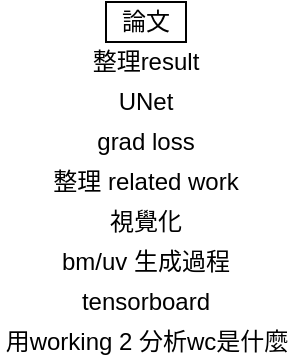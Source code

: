 <mxfile version="14.6.1" type="github">
  <diagram id="msBns1qqR1EzNI2stvdH" name="Page-1">
    <mxGraphModel dx="1422" dy="762" grid="1" gridSize="10" guides="1" tooltips="1" connect="1" arrows="1" fold="1" page="1" pageScale="1" pageWidth="827" pageHeight="1169" math="0" shadow="0">
      <root>
        <mxCell id="0" />
        <mxCell id="1" parent="0" />
        <mxCell id="xaynoLkKG6jmUJ72s8oF-2" value="整理result" style="rounded=0;whiteSpace=wrap;html=1;shadow=0;strokeWidth=1;strokeColor=none;" parent="1" vertex="1">
          <mxGeometry x="320" y="150" width="60" height="20" as="geometry" />
        </mxCell>
        <mxCell id="xaynoLkKG6jmUJ72s8oF-1" value="論文" style="rounded=0;whiteSpace=wrap;html=1;" parent="1" vertex="1">
          <mxGeometry x="330" y="130" width="40" height="20" as="geometry" />
        </mxCell>
        <mxCell id="xaynoLkKG6jmUJ72s8oF-3" value="UNet" style="rounded=0;whiteSpace=wrap;html=1;shadow=0;strokeWidth=1;strokeColor=none;" parent="1" vertex="1">
          <mxGeometry x="320" y="170" width="60" height="20" as="geometry" />
        </mxCell>
        <mxCell id="xaynoLkKG6jmUJ72s8oF-4" value="grad loss" style="rounded=0;whiteSpace=wrap;html=1;shadow=0;strokeWidth=1;strokeColor=none;" parent="1" vertex="1">
          <mxGeometry x="320" y="190" width="60" height="20" as="geometry" />
        </mxCell>
        <mxCell id="xaynoLkKG6jmUJ72s8oF-5" value="整理 related work" style="rounded=0;whiteSpace=wrap;html=1;shadow=0;strokeWidth=1;strokeColor=none;" parent="1" vertex="1">
          <mxGeometry x="295" y="210" width="110" height="20" as="geometry" />
        </mxCell>
        <mxCell id="xaynoLkKG6jmUJ72s8oF-6" value="視覺化" style="rounded=0;whiteSpace=wrap;html=1;shadow=0;strokeWidth=1;strokeColor=none;" parent="1" vertex="1">
          <mxGeometry x="295" y="230" width="110" height="20" as="geometry" />
        </mxCell>
        <mxCell id="xaynoLkKG6jmUJ72s8oF-7" value="bm/uv 生成過程" style="rounded=0;whiteSpace=wrap;html=1;shadow=0;strokeWidth=1;strokeColor=none;" parent="1" vertex="1">
          <mxGeometry x="295" y="250" width="110" height="20" as="geometry" />
        </mxCell>
        <mxCell id="xaynoLkKG6jmUJ72s8oF-8" value="tensorboard" style="rounded=0;whiteSpace=wrap;html=1;shadow=0;strokeWidth=1;strokeColor=none;" parent="1" vertex="1">
          <mxGeometry x="295" y="270" width="110" height="20" as="geometry" />
        </mxCell>
        <mxCell id="xaynoLkKG6jmUJ72s8oF-10" value="用working 2 分析wc是什麼" style="rounded=0;whiteSpace=wrap;html=1;shadow=0;strokeWidth=1;strokeColor=none;" parent="1" vertex="1">
          <mxGeometry x="277.5" y="290" width="145" height="20" as="geometry" />
        </mxCell>
      </root>
    </mxGraphModel>
  </diagram>
</mxfile>
